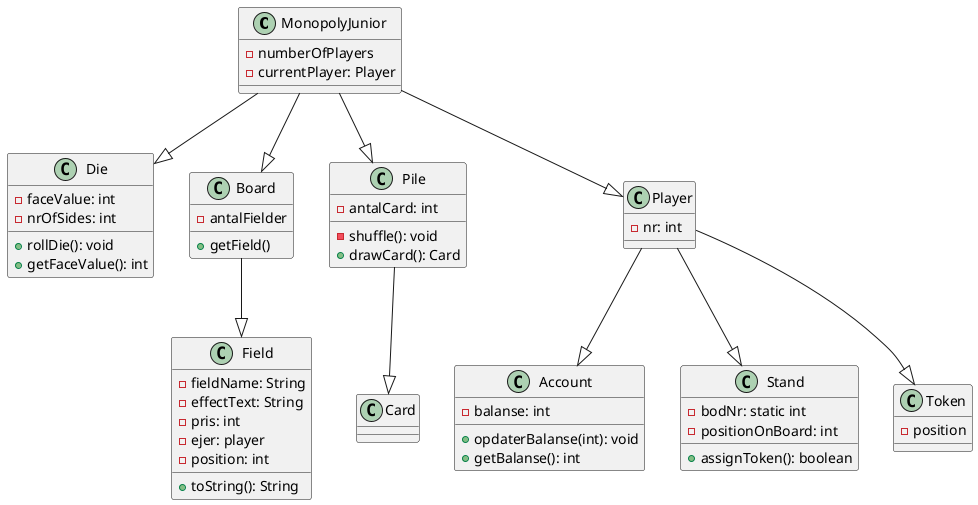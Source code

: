 @startuml
'https://plantuml.com/class-diagram

class "MonopolyJunior" as Game
class Die
class Board
class Field
class Pile
class Card
class Player
class Account
class Stand
class Token

Game --|> Die
Game --|> Pile
Game --|> Player
Game --|> Board
Board --|> Field
Player --|> Stand
Player --|> Account
Player --|> Token
Pile --|> Card

class Game {
    -numberOfPlayers
    -currentPlayer: Player
}

class Die {
    -faceValue: int
    -nrOfSides: int
    +rollDie(): void
    +getFaceValue(): int
}

class Board {
    -antalFielder
    +getField()
}

class Field {
    -fieldName: String
    -effectText: String
    -pris: int
    -ejer: player
    -position: int

    +toString(): String

}

class Card {

}

'opdaterBalanse() er lavet som boolean, for at kunne returnere hvis en Player går bankerot'
class Account {
    -balanse: int
    +opdaterBalanse(int): void
    +getBalanse(): int
}

class Pile {
    -antalCard: int
    -shuffle(): void
    +drawCard(): Card

}

class Player {
    -nr: int
}

class Token {
    -position
}

'assignToken er lavet som boolean return i tilfælde af at der ikke er flere tokens'
class Stand {
    -bodNr: static int
    -positionOnBoard: int
    +assignToken(): boolean
}





@enduml
